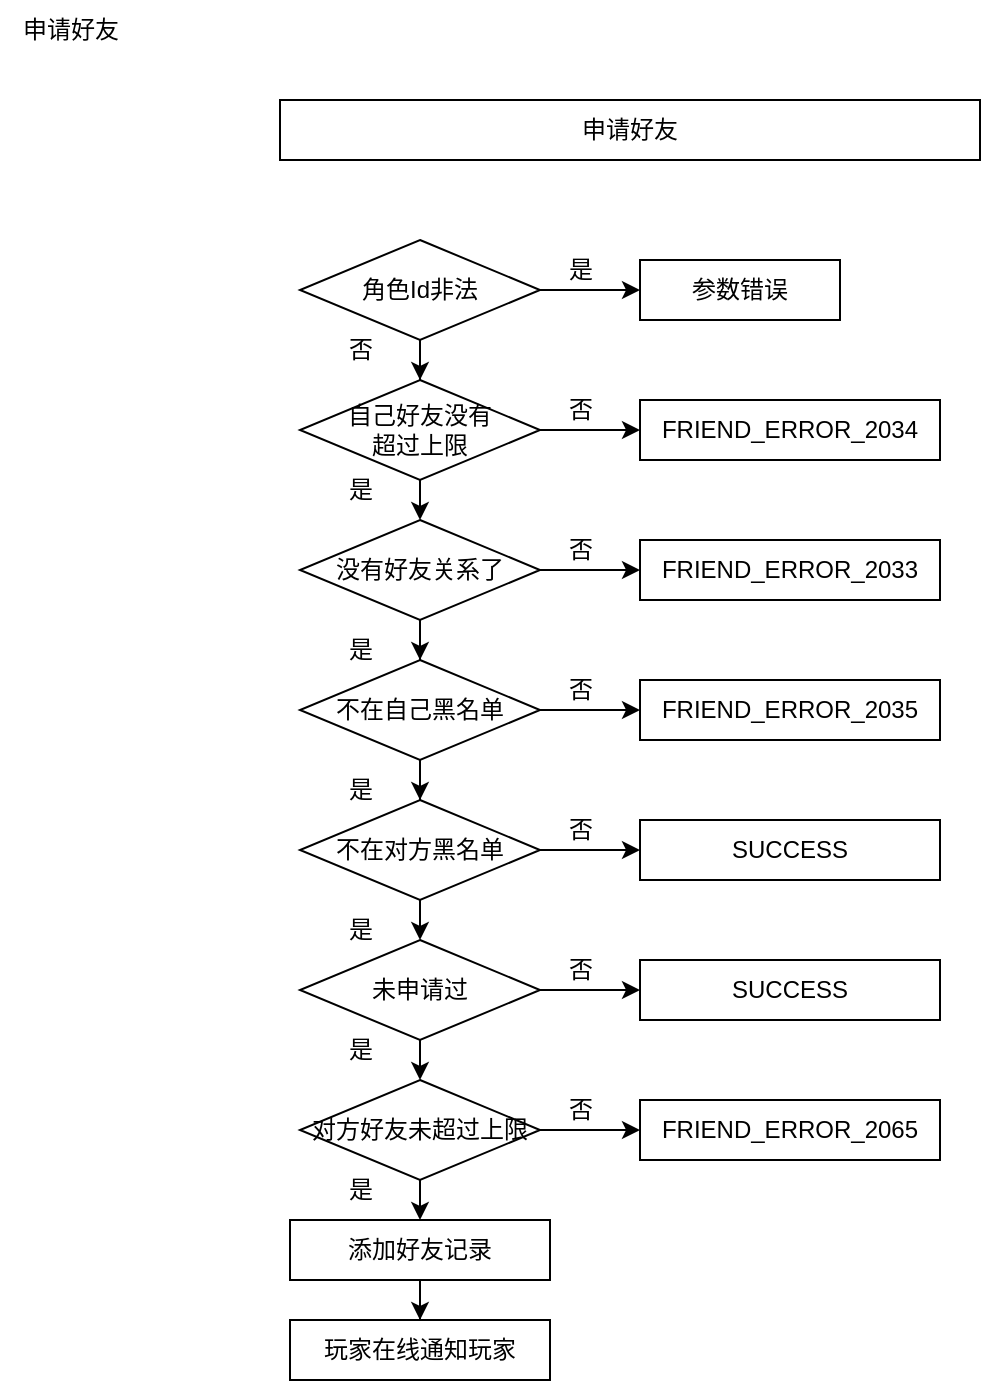 <mxfile version="22.1.18" type="github">
  <diagram name="第 1 页" id="WK3Idj9wUPF8YRBkuFqF">
    <mxGraphModel dx="1434" dy="746" grid="1" gridSize="10" guides="1" tooltips="1" connect="1" arrows="1" fold="1" page="1" pageScale="1" pageWidth="4681" pageHeight="3300" math="0" shadow="0">
      <root>
        <mxCell id="0" />
        <mxCell id="1" parent="0" />
        <mxCell id="lrFY_XyOM49wXJ8lnUzn-1" value="申请好友" style="rounded=0;whiteSpace=wrap;html=1;" parent="1" vertex="1">
          <mxGeometry x="210" y="110" width="350" height="30" as="geometry" />
        </mxCell>
        <mxCell id="lrFY_XyOM49wXJ8lnUzn-2" value="申请好友" style="text;html=1;align=center;verticalAlign=middle;resizable=0;points=[];autosize=1;strokeColor=none;fillColor=none;" parent="1" vertex="1">
          <mxGeometry x="70" y="60" width="70" height="30" as="geometry" />
        </mxCell>
        <mxCell id="mnw1hD7bVomI8iIMkxVJ-19" style="edgeStyle=orthogonalEdgeStyle;rounded=0;orthogonalLoop=1;jettySize=auto;html=1;exitX=0.5;exitY=1;exitDx=0;exitDy=0;" edge="1" parent="1" source="mnw1hD7bVomI8iIMkxVJ-1" target="mnw1hD7bVomI8iIMkxVJ-3">
          <mxGeometry relative="1" as="geometry" />
        </mxCell>
        <mxCell id="mnw1hD7bVomI8iIMkxVJ-27" style="edgeStyle=orthogonalEdgeStyle;rounded=0;orthogonalLoop=1;jettySize=auto;html=1;exitX=1;exitY=0.5;exitDx=0;exitDy=0;" edge="1" parent="1" source="mnw1hD7bVomI8iIMkxVJ-1" target="mnw1hD7bVomI8iIMkxVJ-2">
          <mxGeometry relative="1" as="geometry" />
        </mxCell>
        <mxCell id="mnw1hD7bVomI8iIMkxVJ-1" value="角色Id非法" style="rhombus;whiteSpace=wrap;html=1;" vertex="1" parent="1">
          <mxGeometry x="220" y="180" width="120" height="50" as="geometry" />
        </mxCell>
        <mxCell id="mnw1hD7bVomI8iIMkxVJ-2" value="参数错误" style="rounded=0;whiteSpace=wrap;html=1;" vertex="1" parent="1">
          <mxGeometry x="390" y="190" width="100" height="30" as="geometry" />
        </mxCell>
        <mxCell id="mnw1hD7bVomI8iIMkxVJ-20" style="edgeStyle=orthogonalEdgeStyle;rounded=0;orthogonalLoop=1;jettySize=auto;html=1;exitX=0.5;exitY=1;exitDx=0;exitDy=0;entryX=0.5;entryY=0;entryDx=0;entryDy=0;" edge="1" parent="1" source="mnw1hD7bVomI8iIMkxVJ-3" target="mnw1hD7bVomI8iIMkxVJ-5">
          <mxGeometry relative="1" as="geometry" />
        </mxCell>
        <mxCell id="mnw1hD7bVomI8iIMkxVJ-28" style="edgeStyle=orthogonalEdgeStyle;rounded=0;orthogonalLoop=1;jettySize=auto;html=1;exitX=1;exitY=0.5;exitDx=0;exitDy=0;" edge="1" parent="1" source="mnw1hD7bVomI8iIMkxVJ-3" target="mnw1hD7bVomI8iIMkxVJ-4">
          <mxGeometry relative="1" as="geometry" />
        </mxCell>
        <mxCell id="mnw1hD7bVomI8iIMkxVJ-3" value="自己好友没有&lt;br&gt;超过上限" style="rhombus;whiteSpace=wrap;html=1;" vertex="1" parent="1">
          <mxGeometry x="220" y="250" width="120" height="50" as="geometry" />
        </mxCell>
        <mxCell id="mnw1hD7bVomI8iIMkxVJ-4" value="FRIEND_ERROR_2034" style="rounded=0;whiteSpace=wrap;html=1;" vertex="1" parent="1">
          <mxGeometry x="390" y="260" width="150" height="30" as="geometry" />
        </mxCell>
        <mxCell id="mnw1hD7bVomI8iIMkxVJ-21" style="edgeStyle=orthogonalEdgeStyle;rounded=0;orthogonalLoop=1;jettySize=auto;html=1;exitX=0.5;exitY=1;exitDx=0;exitDy=0;" edge="1" parent="1" source="mnw1hD7bVomI8iIMkxVJ-5" target="mnw1hD7bVomI8iIMkxVJ-7">
          <mxGeometry relative="1" as="geometry" />
        </mxCell>
        <mxCell id="mnw1hD7bVomI8iIMkxVJ-29" style="edgeStyle=orthogonalEdgeStyle;rounded=0;orthogonalLoop=1;jettySize=auto;html=1;exitX=1;exitY=0.5;exitDx=0;exitDy=0;" edge="1" parent="1" source="mnw1hD7bVomI8iIMkxVJ-5" target="mnw1hD7bVomI8iIMkxVJ-6">
          <mxGeometry relative="1" as="geometry" />
        </mxCell>
        <mxCell id="mnw1hD7bVomI8iIMkxVJ-5" value="没有好友关系了" style="rhombus;whiteSpace=wrap;html=1;" vertex="1" parent="1">
          <mxGeometry x="220" y="320" width="120" height="50" as="geometry" />
        </mxCell>
        <mxCell id="mnw1hD7bVomI8iIMkxVJ-6" value="FRIEND_ERROR_2033" style="rounded=0;whiteSpace=wrap;html=1;" vertex="1" parent="1">
          <mxGeometry x="390" y="330" width="150" height="30" as="geometry" />
        </mxCell>
        <mxCell id="mnw1hD7bVomI8iIMkxVJ-22" style="edgeStyle=orthogonalEdgeStyle;rounded=0;orthogonalLoop=1;jettySize=auto;html=1;exitX=0.5;exitY=1;exitDx=0;exitDy=0;" edge="1" parent="1" source="mnw1hD7bVomI8iIMkxVJ-7" target="mnw1hD7bVomI8iIMkxVJ-10">
          <mxGeometry relative="1" as="geometry" />
        </mxCell>
        <mxCell id="mnw1hD7bVomI8iIMkxVJ-30" style="edgeStyle=orthogonalEdgeStyle;rounded=0;orthogonalLoop=1;jettySize=auto;html=1;exitX=1;exitY=0.5;exitDx=0;exitDy=0;" edge="1" parent="1" source="mnw1hD7bVomI8iIMkxVJ-7" target="mnw1hD7bVomI8iIMkxVJ-8">
          <mxGeometry relative="1" as="geometry" />
        </mxCell>
        <mxCell id="mnw1hD7bVomI8iIMkxVJ-7" value="不在自己黑名单" style="rhombus;whiteSpace=wrap;html=1;" vertex="1" parent="1">
          <mxGeometry x="220" y="390" width="120" height="50" as="geometry" />
        </mxCell>
        <mxCell id="mnw1hD7bVomI8iIMkxVJ-8" value="FRIEND_ERROR_2035" style="rounded=0;whiteSpace=wrap;html=1;" vertex="1" parent="1">
          <mxGeometry x="390" y="400" width="150" height="30" as="geometry" />
        </mxCell>
        <mxCell id="mnw1hD7bVomI8iIMkxVJ-23" style="edgeStyle=orthogonalEdgeStyle;rounded=0;orthogonalLoop=1;jettySize=auto;html=1;exitX=0.5;exitY=1;exitDx=0;exitDy=0;entryX=0.5;entryY=0;entryDx=0;entryDy=0;" edge="1" parent="1" source="mnw1hD7bVomI8iIMkxVJ-10" target="mnw1hD7bVomI8iIMkxVJ-12">
          <mxGeometry relative="1" as="geometry" />
        </mxCell>
        <mxCell id="mnw1hD7bVomI8iIMkxVJ-31" style="edgeStyle=orthogonalEdgeStyle;rounded=0;orthogonalLoop=1;jettySize=auto;html=1;exitX=1;exitY=0.5;exitDx=0;exitDy=0;" edge="1" parent="1" source="mnw1hD7bVomI8iIMkxVJ-10" target="mnw1hD7bVomI8iIMkxVJ-11">
          <mxGeometry relative="1" as="geometry" />
        </mxCell>
        <mxCell id="mnw1hD7bVomI8iIMkxVJ-10" value="不在对方黑名单" style="rhombus;whiteSpace=wrap;html=1;" vertex="1" parent="1">
          <mxGeometry x="220" y="460" width="120" height="50" as="geometry" />
        </mxCell>
        <mxCell id="mnw1hD7bVomI8iIMkxVJ-11" value="SUCCESS" style="rounded=0;whiteSpace=wrap;html=1;" vertex="1" parent="1">
          <mxGeometry x="390" y="470" width="150" height="30" as="geometry" />
        </mxCell>
        <mxCell id="mnw1hD7bVomI8iIMkxVJ-24" style="edgeStyle=orthogonalEdgeStyle;rounded=0;orthogonalLoop=1;jettySize=auto;html=1;exitX=0.5;exitY=1;exitDx=0;exitDy=0;entryX=0.5;entryY=0;entryDx=0;entryDy=0;" edge="1" parent="1" source="mnw1hD7bVomI8iIMkxVJ-12" target="mnw1hD7bVomI8iIMkxVJ-14">
          <mxGeometry relative="1" as="geometry" />
        </mxCell>
        <mxCell id="mnw1hD7bVomI8iIMkxVJ-32" style="edgeStyle=orthogonalEdgeStyle;rounded=0;orthogonalLoop=1;jettySize=auto;html=1;exitX=1;exitY=0.5;exitDx=0;exitDy=0;" edge="1" parent="1" source="mnw1hD7bVomI8iIMkxVJ-12" target="mnw1hD7bVomI8iIMkxVJ-13">
          <mxGeometry relative="1" as="geometry" />
        </mxCell>
        <mxCell id="mnw1hD7bVomI8iIMkxVJ-12" value="未申请过" style="rhombus;whiteSpace=wrap;html=1;" vertex="1" parent="1">
          <mxGeometry x="220" y="530" width="120" height="50" as="geometry" />
        </mxCell>
        <mxCell id="mnw1hD7bVomI8iIMkxVJ-13" value="SUCCESS" style="rounded=0;whiteSpace=wrap;html=1;" vertex="1" parent="1">
          <mxGeometry x="390" y="540" width="150" height="30" as="geometry" />
        </mxCell>
        <mxCell id="mnw1hD7bVomI8iIMkxVJ-25" style="edgeStyle=orthogonalEdgeStyle;rounded=0;orthogonalLoop=1;jettySize=auto;html=1;exitX=0.5;exitY=1;exitDx=0;exitDy=0;entryX=0.5;entryY=0;entryDx=0;entryDy=0;" edge="1" parent="1" source="mnw1hD7bVomI8iIMkxVJ-14" target="mnw1hD7bVomI8iIMkxVJ-17">
          <mxGeometry relative="1" as="geometry" />
        </mxCell>
        <mxCell id="mnw1hD7bVomI8iIMkxVJ-33" style="edgeStyle=orthogonalEdgeStyle;rounded=0;orthogonalLoop=1;jettySize=auto;html=1;exitX=1;exitY=0.5;exitDx=0;exitDy=0;" edge="1" parent="1" source="mnw1hD7bVomI8iIMkxVJ-14" target="mnw1hD7bVomI8iIMkxVJ-15">
          <mxGeometry relative="1" as="geometry" />
        </mxCell>
        <mxCell id="mnw1hD7bVomI8iIMkxVJ-14" value="对方好友未超过上限" style="rhombus;whiteSpace=wrap;html=1;" vertex="1" parent="1">
          <mxGeometry x="220" y="600" width="120" height="50" as="geometry" />
        </mxCell>
        <mxCell id="mnw1hD7bVomI8iIMkxVJ-15" value="FRIEND_ERROR_2065" style="rounded=0;whiteSpace=wrap;html=1;" vertex="1" parent="1">
          <mxGeometry x="390" y="610" width="150" height="30" as="geometry" />
        </mxCell>
        <mxCell id="mnw1hD7bVomI8iIMkxVJ-26" style="edgeStyle=orthogonalEdgeStyle;rounded=0;orthogonalLoop=1;jettySize=auto;html=1;exitX=0.5;exitY=1;exitDx=0;exitDy=0;" edge="1" parent="1" source="mnw1hD7bVomI8iIMkxVJ-17" target="mnw1hD7bVomI8iIMkxVJ-18">
          <mxGeometry relative="1" as="geometry" />
        </mxCell>
        <mxCell id="mnw1hD7bVomI8iIMkxVJ-17" value="添加好友记录" style="rounded=0;whiteSpace=wrap;html=1;" vertex="1" parent="1">
          <mxGeometry x="215" y="670" width="130" height="30" as="geometry" />
        </mxCell>
        <mxCell id="mnw1hD7bVomI8iIMkxVJ-18" value="玩家在线通知玩家" style="rounded=0;whiteSpace=wrap;html=1;" vertex="1" parent="1">
          <mxGeometry x="215" y="720" width="130" height="30" as="geometry" />
        </mxCell>
        <mxCell id="mnw1hD7bVomI8iIMkxVJ-34" value="是" style="text;html=1;align=center;verticalAlign=middle;resizable=0;points=[];autosize=1;strokeColor=none;fillColor=none;" vertex="1" parent="1">
          <mxGeometry x="340" y="180" width="40" height="30" as="geometry" />
        </mxCell>
        <mxCell id="mnw1hD7bVomI8iIMkxVJ-35" value="否" style="text;html=1;align=center;verticalAlign=middle;resizable=0;points=[];autosize=1;strokeColor=none;fillColor=none;" vertex="1" parent="1">
          <mxGeometry x="230" y="220" width="40" height="30" as="geometry" />
        </mxCell>
        <mxCell id="mnw1hD7bVomI8iIMkxVJ-36" value="是" style="text;html=1;align=center;verticalAlign=middle;resizable=0;points=[];autosize=1;strokeColor=none;fillColor=none;" vertex="1" parent="1">
          <mxGeometry x="230" y="290" width="40" height="30" as="geometry" />
        </mxCell>
        <mxCell id="mnw1hD7bVomI8iIMkxVJ-37" value="是" style="text;html=1;align=center;verticalAlign=middle;resizable=0;points=[];autosize=1;strokeColor=none;fillColor=none;" vertex="1" parent="1">
          <mxGeometry x="230" y="370" width="40" height="30" as="geometry" />
        </mxCell>
        <mxCell id="mnw1hD7bVomI8iIMkxVJ-38" value="是" style="text;html=1;align=center;verticalAlign=middle;resizable=0;points=[];autosize=1;strokeColor=none;fillColor=none;" vertex="1" parent="1">
          <mxGeometry x="230" y="440" width="40" height="30" as="geometry" />
        </mxCell>
        <mxCell id="mnw1hD7bVomI8iIMkxVJ-39" value="是" style="text;html=1;align=center;verticalAlign=middle;resizable=0;points=[];autosize=1;strokeColor=none;fillColor=none;" vertex="1" parent="1">
          <mxGeometry x="230" y="510" width="40" height="30" as="geometry" />
        </mxCell>
        <mxCell id="mnw1hD7bVomI8iIMkxVJ-40" value="是" style="text;html=1;align=center;verticalAlign=middle;resizable=0;points=[];autosize=1;strokeColor=none;fillColor=none;" vertex="1" parent="1">
          <mxGeometry x="230" y="570" width="40" height="30" as="geometry" />
        </mxCell>
        <mxCell id="mnw1hD7bVomI8iIMkxVJ-41" value="是" style="text;html=1;align=center;verticalAlign=middle;resizable=0;points=[];autosize=1;strokeColor=none;fillColor=none;" vertex="1" parent="1">
          <mxGeometry x="230" y="640" width="40" height="30" as="geometry" />
        </mxCell>
        <mxCell id="mnw1hD7bVomI8iIMkxVJ-42" value="否" style="text;html=1;align=center;verticalAlign=middle;resizable=0;points=[];autosize=1;strokeColor=none;fillColor=none;" vertex="1" parent="1">
          <mxGeometry x="340" y="250" width="40" height="30" as="geometry" />
        </mxCell>
        <mxCell id="mnw1hD7bVomI8iIMkxVJ-43" value="否" style="text;html=1;align=center;verticalAlign=middle;resizable=0;points=[];autosize=1;strokeColor=none;fillColor=none;" vertex="1" parent="1">
          <mxGeometry x="340" y="320" width="40" height="30" as="geometry" />
        </mxCell>
        <mxCell id="mnw1hD7bVomI8iIMkxVJ-44" value="否" style="text;html=1;align=center;verticalAlign=middle;resizable=0;points=[];autosize=1;strokeColor=none;fillColor=none;" vertex="1" parent="1">
          <mxGeometry x="340" y="390" width="40" height="30" as="geometry" />
        </mxCell>
        <mxCell id="mnw1hD7bVomI8iIMkxVJ-45" value="否" style="text;html=1;align=center;verticalAlign=middle;resizable=0;points=[];autosize=1;strokeColor=none;fillColor=none;" vertex="1" parent="1">
          <mxGeometry x="340" y="460" width="40" height="30" as="geometry" />
        </mxCell>
        <mxCell id="mnw1hD7bVomI8iIMkxVJ-48" value="否" style="text;html=1;align=center;verticalAlign=middle;resizable=0;points=[];autosize=1;strokeColor=none;fillColor=none;" vertex="1" parent="1">
          <mxGeometry x="340" y="530" width="40" height="30" as="geometry" />
        </mxCell>
        <mxCell id="mnw1hD7bVomI8iIMkxVJ-49" value="否" style="text;html=1;align=center;verticalAlign=middle;resizable=0;points=[];autosize=1;strokeColor=none;fillColor=none;" vertex="1" parent="1">
          <mxGeometry x="340" y="600" width="40" height="30" as="geometry" />
        </mxCell>
      </root>
    </mxGraphModel>
  </diagram>
</mxfile>
